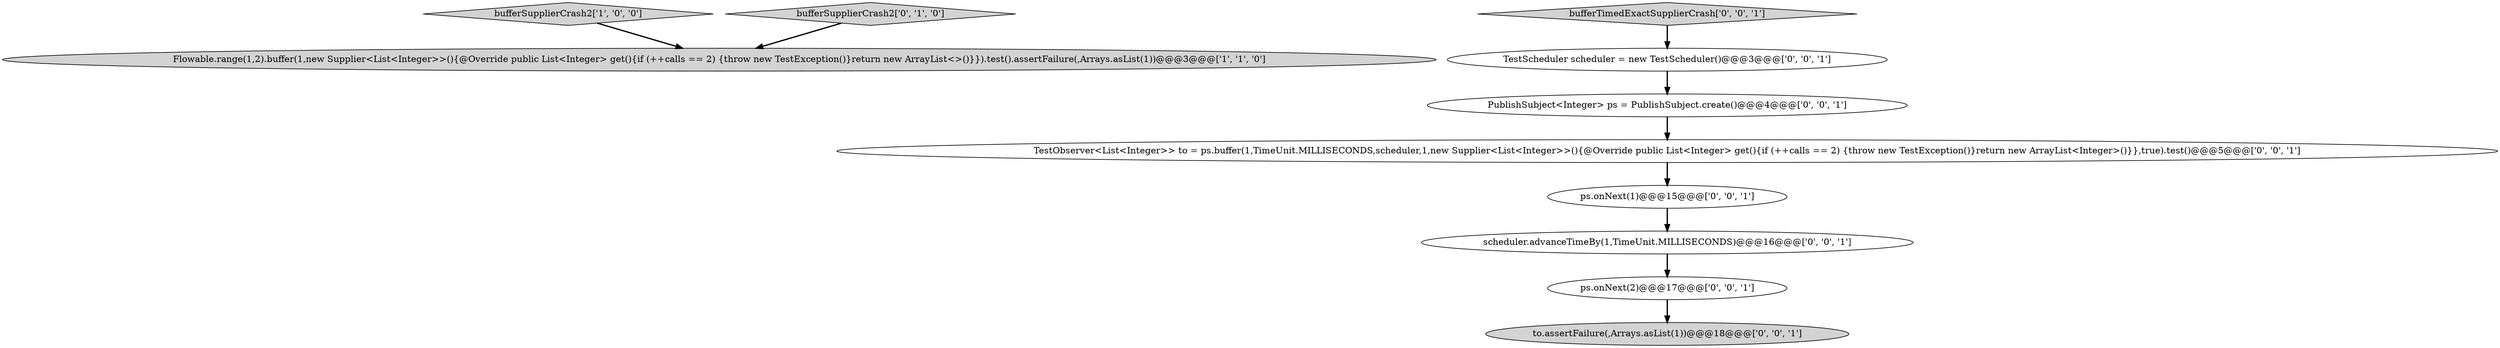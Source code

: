 digraph {
0 [style = filled, label = "Flowable.range(1,2).buffer(1,new Supplier<List<Integer>>(){@Override public List<Integer> get(){if (++calls == 2) {throw new TestException()}return new ArrayList<>()}}).test().assertFailure(,Arrays.asList(1))@@@3@@@['1', '1', '0']", fillcolor = lightgray, shape = ellipse image = "AAA0AAABBB1BBB"];
7 [style = filled, label = "ps.onNext(1)@@@15@@@['0', '0', '1']", fillcolor = white, shape = ellipse image = "AAA0AAABBB3BBB"];
10 [style = filled, label = "bufferTimedExactSupplierCrash['0', '0', '1']", fillcolor = lightgray, shape = diamond image = "AAA0AAABBB3BBB"];
5 [style = filled, label = "to.assertFailure(,Arrays.asList(1))@@@18@@@['0', '0', '1']", fillcolor = lightgray, shape = ellipse image = "AAA0AAABBB3BBB"];
1 [style = filled, label = "bufferSupplierCrash2['1', '0', '0']", fillcolor = lightgray, shape = diamond image = "AAA0AAABBB1BBB"];
6 [style = filled, label = "TestScheduler scheduler = new TestScheduler()@@@3@@@['0', '0', '1']", fillcolor = white, shape = ellipse image = "AAA0AAABBB3BBB"];
8 [style = filled, label = "ps.onNext(2)@@@17@@@['0', '0', '1']", fillcolor = white, shape = ellipse image = "AAA0AAABBB3BBB"];
2 [style = filled, label = "bufferSupplierCrash2['0', '1', '0']", fillcolor = lightgray, shape = diamond image = "AAA0AAABBB2BBB"];
3 [style = filled, label = "scheduler.advanceTimeBy(1,TimeUnit.MILLISECONDS)@@@16@@@['0', '0', '1']", fillcolor = white, shape = ellipse image = "AAA0AAABBB3BBB"];
4 [style = filled, label = "TestObserver<List<Integer>> to = ps.buffer(1,TimeUnit.MILLISECONDS,scheduler,1,new Supplier<List<Integer>>(){@Override public List<Integer> get(){if (++calls == 2) {throw new TestException()}return new ArrayList<Integer>()}},true).test()@@@5@@@['0', '0', '1']", fillcolor = white, shape = ellipse image = "AAA0AAABBB3BBB"];
9 [style = filled, label = "PublishSubject<Integer> ps = PublishSubject.create()@@@4@@@['0', '0', '1']", fillcolor = white, shape = ellipse image = "AAA0AAABBB3BBB"];
7->3 [style = bold, label=""];
2->0 [style = bold, label=""];
1->0 [style = bold, label=""];
6->9 [style = bold, label=""];
8->5 [style = bold, label=""];
10->6 [style = bold, label=""];
3->8 [style = bold, label=""];
4->7 [style = bold, label=""];
9->4 [style = bold, label=""];
}
